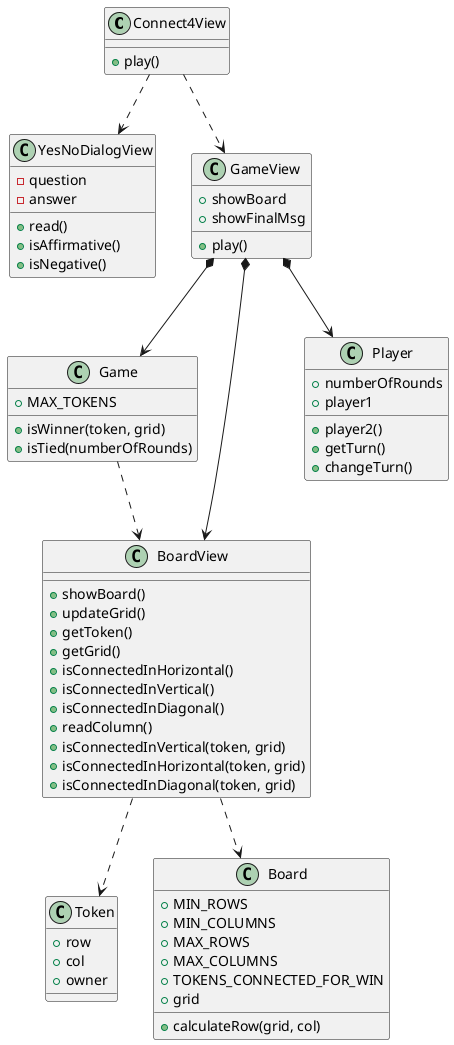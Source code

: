 @startuml
Connect4View ..> YesNoDialogView
Connect4View ..> GameView
Connect4View : + play()

YesNoDialogView : - question
YesNoDialogView : - answer
YesNoDialogView : + read()
YesNoDialogView : + isAffirmative()
YesNoDialogView : + isNegative()

GameView *--> Game
GameView *--> BoardView
GameView *--> Player
GameView : + play()
GameView : + showBoard
GameView : + showFinalMsg

Game : + MAX_TOKENS
Game ..> BoardView
Game : + isWinner(token, grid)
Game : + isTied(numberOfRounds)

BoardView ..> Token
BoardView ..> Board
BoardView : + showBoard()
BoardView : + updateGrid()
BoardView : + getToken()
BoardView : + getGrid()
BoardView : + isConnectedInHorizontal()
BoardView : + isConnectedInVertical()
BoardView : + isConnectedInDiagonal()
BoardView : + readColumn()

Board : + MIN_ROWS
Board : + MIN_COLUMNS
Board : + MAX_ROWS
Board : + MAX_COLUMNS
Board : + TOKENS_CONNECTED_FOR_WIN
Board : + grid
Board : + calculateRow(grid, col)
BoardView : + isConnectedInVertical(token, grid)
BoardView : + isConnectedInHorizontal(token, grid)
BoardView : + isConnectedInDiagonal(token, grid)

Token : +  row
Token : +  col
Token : +  owner

Player : + numberOfRounds
Player : + player1
Player : + player2()
Player : + getTurn()
Player : + changeTurn()

@enduml